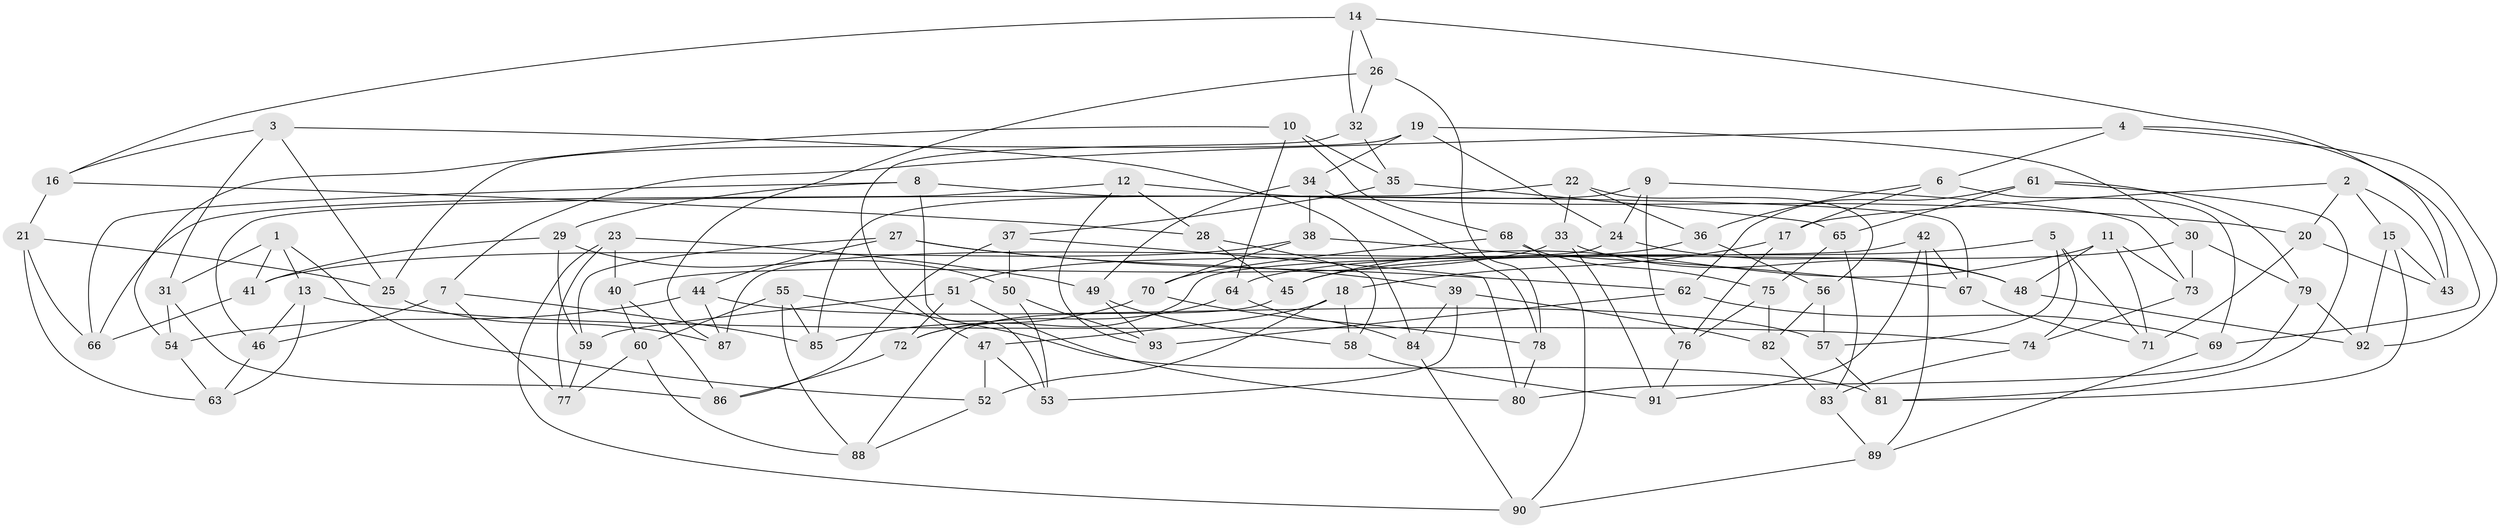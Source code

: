 // Generated by graph-tools (version 1.1) at 2025/27/03/09/25 03:27:00]
// undirected, 93 vertices, 186 edges
graph export_dot {
graph [start="1"]
  node [color=gray90,style=filled];
  1;
  2;
  3;
  4;
  5;
  6;
  7;
  8;
  9;
  10;
  11;
  12;
  13;
  14;
  15;
  16;
  17;
  18;
  19;
  20;
  21;
  22;
  23;
  24;
  25;
  26;
  27;
  28;
  29;
  30;
  31;
  32;
  33;
  34;
  35;
  36;
  37;
  38;
  39;
  40;
  41;
  42;
  43;
  44;
  45;
  46;
  47;
  48;
  49;
  50;
  51;
  52;
  53;
  54;
  55;
  56;
  57;
  58;
  59;
  60;
  61;
  62;
  63;
  64;
  65;
  66;
  67;
  68;
  69;
  70;
  71;
  72;
  73;
  74;
  75;
  76;
  77;
  78;
  79;
  80;
  81;
  82;
  83;
  84;
  85;
  86;
  87;
  88;
  89;
  90;
  91;
  92;
  93;
  1 -- 31;
  1 -- 13;
  1 -- 52;
  1 -- 41;
  2 -- 15;
  2 -- 17;
  2 -- 20;
  2 -- 43;
  3 -- 25;
  3 -- 31;
  3 -- 84;
  3 -- 16;
  4 -- 7;
  4 -- 6;
  4 -- 92;
  4 -- 69;
  5 -- 57;
  5 -- 64;
  5 -- 71;
  5 -- 74;
  6 -- 17;
  6 -- 69;
  6 -- 36;
  7 -- 77;
  7 -- 46;
  7 -- 85;
  8 -- 66;
  8 -- 29;
  8 -- 53;
  8 -- 67;
  9 -- 24;
  9 -- 73;
  9 -- 76;
  9 -- 85;
  10 -- 35;
  10 -- 54;
  10 -- 64;
  10 -- 68;
  11 -- 45;
  11 -- 71;
  11 -- 73;
  11 -- 48;
  12 -- 66;
  12 -- 20;
  12 -- 28;
  12 -- 93;
  13 -- 46;
  13 -- 63;
  13 -- 74;
  14 -- 43;
  14 -- 32;
  14 -- 16;
  14 -- 26;
  15 -- 92;
  15 -- 43;
  15 -- 81;
  16 -- 21;
  16 -- 28;
  17 -- 18;
  17 -- 76;
  18 -- 47;
  18 -- 58;
  18 -- 52;
  19 -- 25;
  19 -- 24;
  19 -- 30;
  19 -- 34;
  20 -- 71;
  20 -- 43;
  21 -- 63;
  21 -- 25;
  21 -- 66;
  22 -- 33;
  22 -- 56;
  22 -- 36;
  22 -- 46;
  23 -- 90;
  23 -- 40;
  23 -- 77;
  23 -- 49;
  24 -- 48;
  24 -- 87;
  25 -- 87;
  26 -- 87;
  26 -- 78;
  26 -- 32;
  27 -- 59;
  27 -- 44;
  27 -- 62;
  27 -- 39;
  28 -- 45;
  28 -- 58;
  29 -- 41;
  29 -- 59;
  29 -- 50;
  30 -- 79;
  30 -- 45;
  30 -- 73;
  31 -- 54;
  31 -- 86;
  32 -- 47;
  32 -- 35;
  33 -- 91;
  33 -- 48;
  33 -- 40;
  34 -- 78;
  34 -- 38;
  34 -- 49;
  35 -- 65;
  35 -- 37;
  36 -- 56;
  36 -- 51;
  37 -- 50;
  37 -- 80;
  37 -- 86;
  38 -- 67;
  38 -- 70;
  38 -- 41;
  39 -- 53;
  39 -- 82;
  39 -- 84;
  40 -- 60;
  40 -- 86;
  41 -- 66;
  42 -- 91;
  42 -- 89;
  42 -- 67;
  42 -- 72;
  44 -- 57;
  44 -- 54;
  44 -- 87;
  45 -- 88;
  46 -- 63;
  47 -- 53;
  47 -- 52;
  48 -- 92;
  49 -- 93;
  49 -- 58;
  50 -- 93;
  50 -- 53;
  51 -- 59;
  51 -- 80;
  51 -- 72;
  52 -- 88;
  54 -- 63;
  55 -- 85;
  55 -- 88;
  55 -- 60;
  55 -- 81;
  56 -- 82;
  56 -- 57;
  57 -- 81;
  58 -- 91;
  59 -- 77;
  60 -- 77;
  60 -- 88;
  61 -- 79;
  61 -- 65;
  61 -- 81;
  61 -- 62;
  62 -- 69;
  62 -- 93;
  64 -- 72;
  64 -- 84;
  65 -- 83;
  65 -- 75;
  67 -- 71;
  68 -- 75;
  68 -- 70;
  68 -- 90;
  69 -- 89;
  70 -- 85;
  70 -- 78;
  72 -- 86;
  73 -- 74;
  74 -- 83;
  75 -- 76;
  75 -- 82;
  76 -- 91;
  78 -- 80;
  79 -- 92;
  79 -- 80;
  82 -- 83;
  83 -- 89;
  84 -- 90;
  89 -- 90;
}

